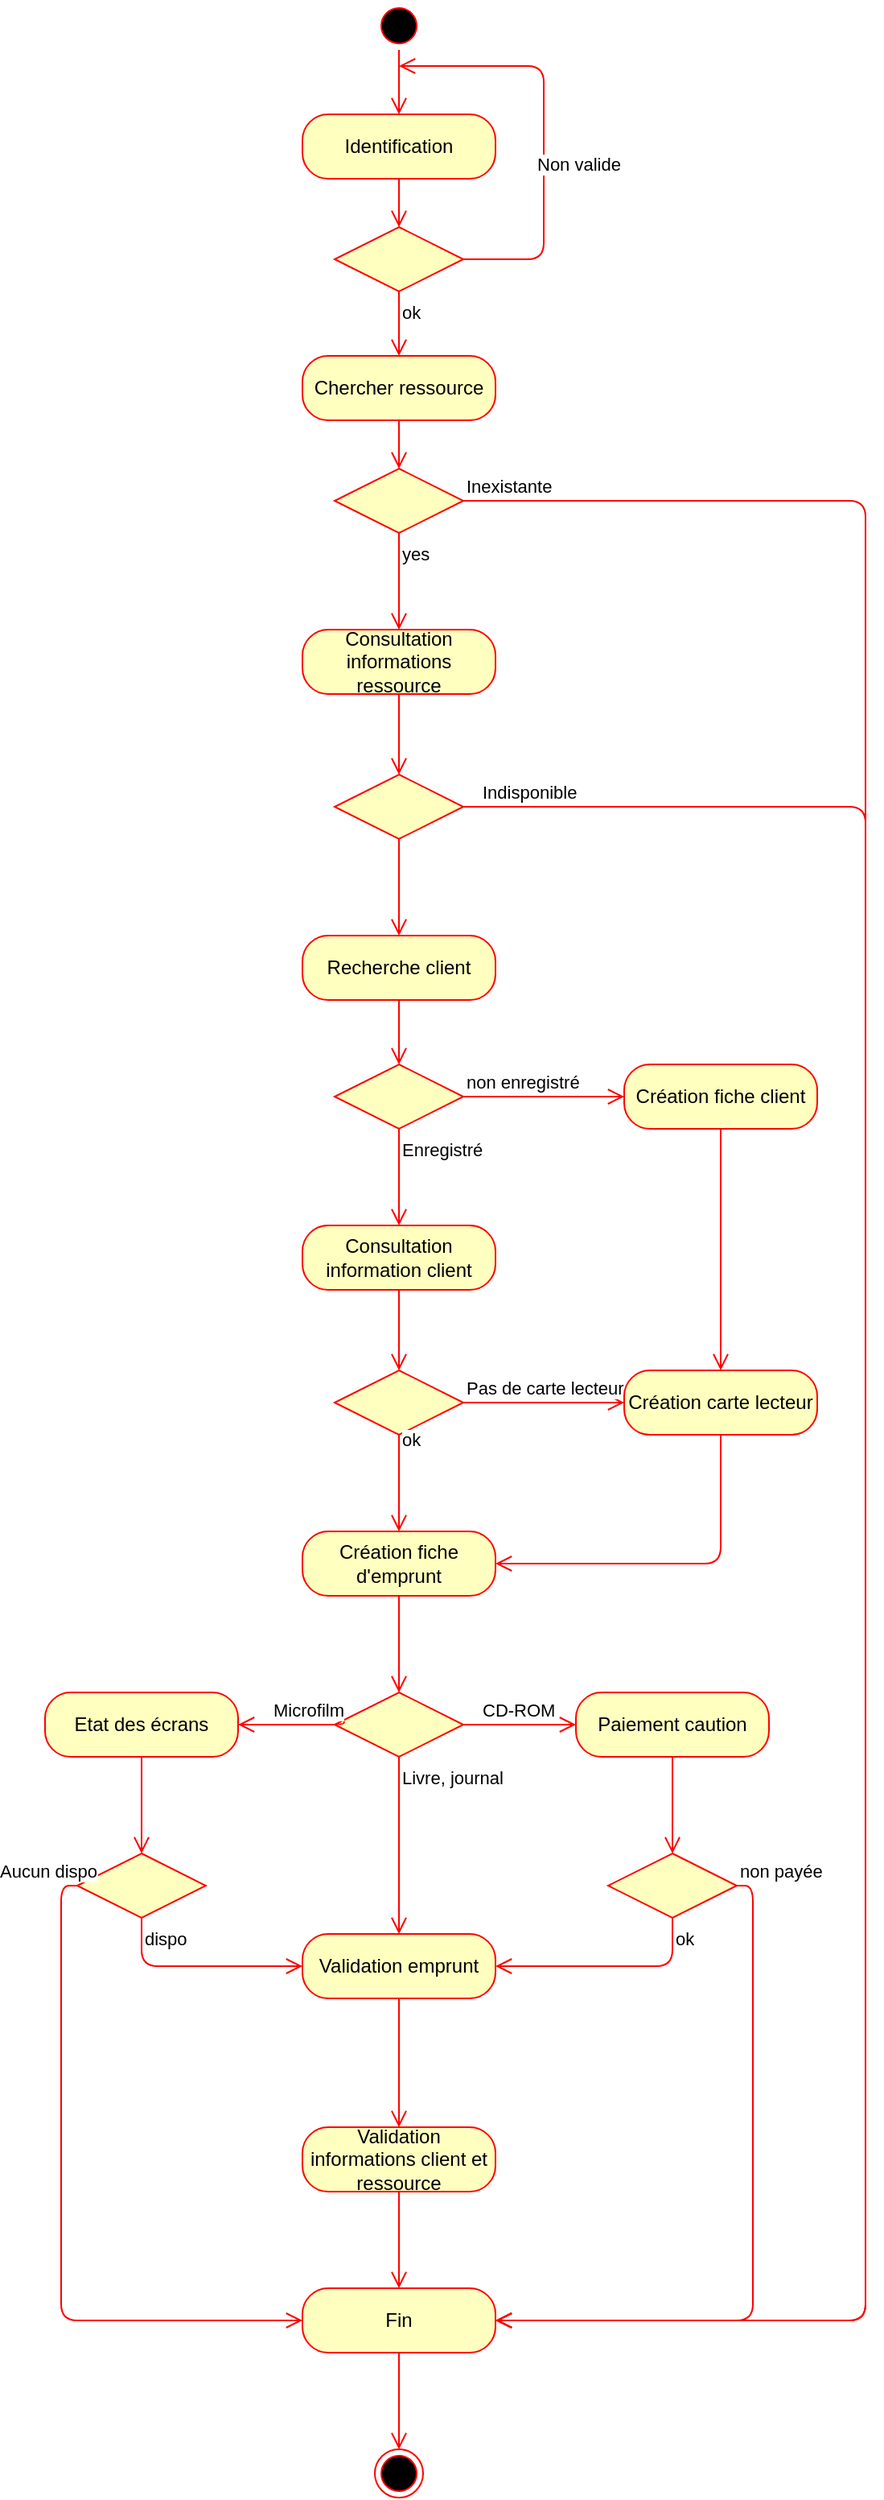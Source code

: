 <mxfile version="13.8.1" type="device"><diagram id="CRyKt_bMqaujrQZ0BA6W" name="Page-1"><mxGraphModel dx="1422" dy="791" grid="1" gridSize="10" guides="1" tooltips="1" connect="1" arrows="1" fold="1" page="1" pageScale="1" pageWidth="3300" pageHeight="4681" math="0" shadow="0"><root><mxCell id="0"/><mxCell id="1" parent="0"/><mxCell id="RMxKHB5TeoN8yG4LG1-b-1" value="" style="ellipse;html=1;shape=startState;fillColor=#000000;strokeColor=#ff0000;" parent="1" vertex="1"><mxGeometry x="395" y="40" width="30" height="30" as="geometry"/></mxCell><mxCell id="RMxKHB5TeoN8yG4LG1-b-2" value="" style="edgeStyle=orthogonalEdgeStyle;html=1;verticalAlign=bottom;endArrow=open;endSize=8;strokeColor=#ff0000;entryX=0.5;entryY=0;entryDx=0;entryDy=0;" parent="1" source="RMxKHB5TeoN8yG4LG1-b-1" target="RMxKHB5TeoN8yG4LG1-b-4" edge="1"><mxGeometry relative="1" as="geometry"><mxPoint x="414" y="120" as="targetPoint"/><Array as="points"><mxPoint x="410" y="80"/><mxPoint x="410" y="80"/></Array></mxGeometry></mxCell><mxCell id="RMxKHB5TeoN8yG4LG1-b-4" value="Identification" style="rounded=1;whiteSpace=wrap;html=1;arcSize=40;fontColor=#000000;fillColor=#ffffc0;strokeColor=#ff0000;" parent="1" vertex="1"><mxGeometry x="350" y="110" width="120" height="40" as="geometry"/></mxCell><mxCell id="RMxKHB5TeoN8yG4LG1-b-5" value="" style="edgeStyle=orthogonalEdgeStyle;html=1;verticalAlign=bottom;endArrow=open;endSize=8;strokeColor=#ff0000;entryX=0.5;entryY=0;entryDx=0;entryDy=0;" parent="1" source="RMxKHB5TeoN8yG4LG1-b-4" target="RMxKHB5TeoN8yG4LG1-b-6" edge="1"><mxGeometry relative="1" as="geometry"><mxPoint x="414" y="220" as="targetPoint"/></mxGeometry></mxCell><mxCell id="RMxKHB5TeoN8yG4LG1-b-6" value="" style="rhombus;whiteSpace=wrap;html=1;fillColor=#ffffc0;strokeColor=#ff0000;" parent="1" vertex="1"><mxGeometry x="370" y="180" width="80" height="40" as="geometry"/></mxCell><mxCell id="RMxKHB5TeoN8yG4LG1-b-7" value="Non valide" style="edgeStyle=orthogonalEdgeStyle;html=1;align=left;verticalAlign=bottom;endArrow=open;endSize=8;strokeColor=#ff0000;exitX=1;exitY=0.5;exitDx=0;exitDy=0;" parent="1" source="RMxKHB5TeoN8yG4LG1-b-6" edge="1"><mxGeometry x="-0.666" y="50" relative="1" as="geometry"><mxPoint x="410" y="80" as="targetPoint"/><Array as="points"><mxPoint x="500" y="200"/><mxPoint x="500" y="80"/></Array><mxPoint as="offset"/></mxGeometry></mxCell><mxCell id="RMxKHB5TeoN8yG4LG1-b-8" value="&lt;div&gt;ok&lt;/div&gt;" style="edgeStyle=orthogonalEdgeStyle;html=1;align=left;verticalAlign=top;endArrow=open;endSize=8;strokeColor=#ff0000;entryX=0.5;entryY=0;entryDx=0;entryDy=0;" parent="1" source="RMxKHB5TeoN8yG4LG1-b-6" target="RMxKHB5TeoN8yG4LG1-b-9" edge="1"><mxGeometry x="-1" relative="1" as="geometry"><mxPoint x="410" y="320" as="targetPoint"/></mxGeometry></mxCell><mxCell id="RMxKHB5TeoN8yG4LG1-b-9" value="Chercher ressource" style="rounded=1;whiteSpace=wrap;html=1;arcSize=40;fontColor=#000000;fillColor=#ffffc0;strokeColor=#ff0000;" parent="1" vertex="1"><mxGeometry x="350" y="260" width="120" height="40" as="geometry"/></mxCell><mxCell id="RMxKHB5TeoN8yG4LG1-b-10" value="" style="edgeStyle=orthogonalEdgeStyle;html=1;verticalAlign=bottom;endArrow=open;endSize=8;strokeColor=#ff0000;" parent="1" edge="1"><mxGeometry relative="1" as="geometry"><mxPoint x="410" y="330" as="targetPoint"/><mxPoint x="410" y="300" as="sourcePoint"/><Array as="points"><mxPoint x="410" y="300"/><mxPoint x="410" y="300"/></Array></mxGeometry></mxCell><mxCell id="RMxKHB5TeoN8yG4LG1-b-11" value="" style="rhombus;whiteSpace=wrap;html=1;fillColor=#ffffc0;strokeColor=#ff0000;" parent="1" vertex="1"><mxGeometry x="370" y="330" width="80" height="40" as="geometry"/></mxCell><mxCell id="RMxKHB5TeoN8yG4LG1-b-12" value="Indisponible" style="edgeStyle=orthogonalEdgeStyle;html=1;align=left;verticalAlign=bottom;endArrow=open;endSize=8;strokeColor=#ff0000;entryX=1;entryY=0.5;entryDx=0;entryDy=0;exitX=1;exitY=0.5;exitDx=0;exitDy=0;" parent="1" source="RMxKHB5TeoN8yG4LG1-b-16" target="tOLq403tOCoOJsWl5KS5-31" edge="1"><mxGeometry x="-0.986" relative="1" as="geometry"><mxPoint x="700" y="560" as="targetPoint"/><Array as="points"><mxPoint x="700" y="540"/><mxPoint x="700" y="1480"/></Array><mxPoint as="offset"/></mxGeometry></mxCell><mxCell id="RMxKHB5TeoN8yG4LG1-b-13" value="yes" style="edgeStyle=orthogonalEdgeStyle;html=1;align=left;verticalAlign=top;endArrow=open;endSize=8;strokeColor=#ff0000;entryX=0.5;entryY=0;entryDx=0;entryDy=0;" parent="1" source="RMxKHB5TeoN8yG4LG1-b-11" target="RMxKHB5TeoN8yG4LG1-b-14" edge="1"><mxGeometry x="-1" relative="1" as="geometry"><mxPoint x="410" y="520" as="targetPoint"/></mxGeometry></mxCell><mxCell id="RMxKHB5TeoN8yG4LG1-b-14" value="Consultation informations ressource" style="rounded=1;whiteSpace=wrap;html=1;arcSize=40;fontColor=#000000;fillColor=#ffffc0;strokeColor=#ff0000;" parent="1" vertex="1"><mxGeometry x="350" y="430" width="120" height="40" as="geometry"/></mxCell><mxCell id="RMxKHB5TeoN8yG4LG1-b-15" value="" style="edgeStyle=orthogonalEdgeStyle;html=1;verticalAlign=bottom;endArrow=open;endSize=8;strokeColor=#ff0000;" parent="1" source="RMxKHB5TeoN8yG4LG1-b-16" edge="1"><mxGeometry relative="1" as="geometry"><mxPoint x="410" y="620" as="targetPoint"/></mxGeometry></mxCell><mxCell id="RMxKHB5TeoN8yG4LG1-b-17" value="Inexistante" style="edgeStyle=orthogonalEdgeStyle;html=1;align=left;verticalAlign=bottom;endArrow=open;endSize=8;strokeColor=#ff0000;entryX=1;entryY=0.5;entryDx=0;entryDy=0;" parent="1" target="tOLq403tOCoOJsWl5KS5-31" edge="1"><mxGeometry x="-1" relative="1" as="geometry"><mxPoint x="550" y="640" as="targetPoint"/><mxPoint x="450" y="350" as="sourcePoint"/><Array as="points"><mxPoint x="700" y="350"/><mxPoint x="700" y="1480"/></Array></mxGeometry></mxCell><mxCell id="RMxKHB5TeoN8yG4LG1-b-19" value="Recherche client" style="rounded=1;whiteSpace=wrap;html=1;arcSize=40;fontColor=#000000;fillColor=#ffffc0;strokeColor=#ff0000;" parent="1" vertex="1"><mxGeometry x="350" y="620" width="120" height="40" as="geometry"/></mxCell><mxCell id="RMxKHB5TeoN8yG4LG1-b-20" value="" style="edgeStyle=orthogonalEdgeStyle;html=1;verticalAlign=bottom;endArrow=open;endSize=8;strokeColor=#ff0000;entryX=0.5;entryY=0;entryDx=0;entryDy=0;" parent="1" source="RMxKHB5TeoN8yG4LG1-b-19" target="RMxKHB5TeoN8yG4LG1-b-21" edge="1"><mxGeometry relative="1" as="geometry"><mxPoint x="410" y="820" as="targetPoint"/></mxGeometry></mxCell><mxCell id="RMxKHB5TeoN8yG4LG1-b-21" value="" style="rhombus;whiteSpace=wrap;html=1;fillColor=#ffffc0;strokeColor=#ff0000;" parent="1" vertex="1"><mxGeometry x="370" y="700" width="80" height="40" as="geometry"/></mxCell><mxCell id="RMxKHB5TeoN8yG4LG1-b-22" value="non enregistré" style="edgeStyle=orthogonalEdgeStyle;html=1;align=left;verticalAlign=bottom;endArrow=open;endSize=8;strokeColor=#ff0000;entryX=0;entryY=0.5;entryDx=0;entryDy=0;" parent="1" source="RMxKHB5TeoN8yG4LG1-b-21" target="RMxKHB5TeoN8yG4LG1-b-24" edge="1"><mxGeometry x="-1" relative="1" as="geometry"><mxPoint x="550" y="840" as="targetPoint"/></mxGeometry></mxCell><mxCell id="RMxKHB5TeoN8yG4LG1-b-23" value="Enregistré" style="edgeStyle=orthogonalEdgeStyle;html=1;align=left;verticalAlign=top;endArrow=open;endSize=8;strokeColor=#ff0000;entryX=0.5;entryY=0;entryDx=0;entryDy=0;" parent="1" source="RMxKHB5TeoN8yG4LG1-b-21" target="RMxKHB5TeoN8yG4LG1-b-28" edge="1"><mxGeometry x="-1" relative="1" as="geometry"><mxPoint x="410" y="920" as="targetPoint"/></mxGeometry></mxCell><mxCell id="RMxKHB5TeoN8yG4LG1-b-24" value="Création fiche client" style="rounded=1;whiteSpace=wrap;html=1;arcSize=40;fontColor=#000000;fillColor=#ffffc0;strokeColor=#ff0000;" parent="1" vertex="1"><mxGeometry x="550" y="700" width="120" height="40" as="geometry"/></mxCell><mxCell id="RMxKHB5TeoN8yG4LG1-b-25" value="" style="edgeStyle=orthogonalEdgeStyle;html=1;verticalAlign=bottom;endArrow=open;endSize=8;strokeColor=#ff0000;entryX=0.5;entryY=0;entryDx=0;entryDy=0;" parent="1" source="RMxKHB5TeoN8yG4LG1-b-24" edge="1"><mxGeometry relative="1" as="geometry"><mxPoint x="610" y="890" as="targetPoint"/></mxGeometry></mxCell><mxCell id="RMxKHB5TeoN8yG4LG1-b-28" value="Consultation information client" style="rounded=1;whiteSpace=wrap;html=1;arcSize=40;fontColor=#000000;fillColor=#ffffc0;strokeColor=#ff0000;" parent="1" vertex="1"><mxGeometry x="350" y="800" width="120" height="40" as="geometry"/></mxCell><mxCell id="RMxKHB5TeoN8yG4LG1-b-29" value="" style="edgeStyle=orthogonalEdgeStyle;html=1;verticalAlign=bottom;endArrow=open;endSize=8;strokeColor=#ff0000;entryX=0.5;entryY=0;entryDx=0;entryDy=0;" parent="1" source="RMxKHB5TeoN8yG4LG1-b-28" target="RMxKHB5TeoN8yG4LG1-b-30" edge="1"><mxGeometry relative="1" as="geometry"><mxPoint x="410" y="1020" as="targetPoint"/></mxGeometry></mxCell><mxCell id="RMxKHB5TeoN8yG4LG1-b-30" value="" style="rhombus;whiteSpace=wrap;html=1;fillColor=#ffffc0;strokeColor=#ff0000;" parent="1" vertex="1"><mxGeometry x="370" y="890" width="80" height="40" as="geometry"/></mxCell><mxCell id="RMxKHB5TeoN8yG4LG1-b-31" value="Pas de carte lecteur" style="edgeStyle=orthogonalEdgeStyle;html=1;align=left;verticalAlign=bottom;endArrow=open;endSize=8;strokeColor=#ff0000;entryX=0;entryY=0.5;entryDx=0;entryDy=0;" parent="1" source="RMxKHB5TeoN8yG4LG1-b-30" edge="1"><mxGeometry x="-1" relative="1" as="geometry"><mxPoint x="550" y="910" as="targetPoint"/></mxGeometry></mxCell><mxCell id="RMxKHB5TeoN8yG4LG1-b-32" value="&lt;div&gt;ok&lt;/div&gt;" style="edgeStyle=orthogonalEdgeStyle;html=1;align=left;verticalAlign=top;endArrow=open;endSize=8;strokeColor=#ff0000;" parent="1" source="RMxKHB5TeoN8yG4LG1-b-30" edge="1"><mxGeometry x="-1" y="-10" relative="1" as="geometry"><mxPoint x="410" y="990" as="targetPoint"/><mxPoint x="10" y="-10" as="offset"/></mxGeometry></mxCell><mxCell id="RMxKHB5TeoN8yG4LG1-b-16" value="" style="rhombus;whiteSpace=wrap;html=1;fillColor=#ffffc0;strokeColor=#ff0000;" parent="1" vertex="1"><mxGeometry x="370" y="520" width="80" height="40" as="geometry"/></mxCell><mxCell id="tOLq403tOCoOJsWl5KS5-2" value="" style="edgeStyle=orthogonalEdgeStyle;html=1;verticalAlign=bottom;endArrow=open;endSize=8;strokeColor=#ff0000;" parent="1" source="RMxKHB5TeoN8yG4LG1-b-14" edge="1"><mxGeometry relative="1" as="geometry"><mxPoint x="410" y="520" as="targetPoint"/><mxPoint x="410" y="470" as="sourcePoint"/></mxGeometry></mxCell><mxCell id="tOLq403tOCoOJsWl5KS5-3" value="Création carte lecteur" style="rounded=1;whiteSpace=wrap;html=1;arcSize=40;fontColor=#000000;fillColor=#ffffc0;strokeColor=#ff0000;" parent="1" vertex="1"><mxGeometry x="550" y="890" width="120" height="40" as="geometry"/></mxCell><mxCell id="tOLq403tOCoOJsWl5KS5-4" value="" style="edgeStyle=orthogonalEdgeStyle;html=1;verticalAlign=bottom;endArrow=open;endSize=8;strokeColor=#ff0000;entryX=1;entryY=0.5;entryDx=0;entryDy=0;" parent="1" source="tOLq403tOCoOJsWl5KS5-3" target="tOLq403tOCoOJsWl5KS5-5" edge="1"><mxGeometry relative="1" as="geometry"><mxPoint x="610" y="990" as="targetPoint"/><Array as="points"><mxPoint x="610" y="1010"/></Array></mxGeometry></mxCell><mxCell id="tOLq403tOCoOJsWl5KS5-5" value="Création fiche d'emprunt" style="rounded=1;whiteSpace=wrap;html=1;arcSize=40;fontColor=#000000;fillColor=#ffffc0;strokeColor=#ff0000;" parent="1" vertex="1"><mxGeometry x="350" y="990" width="120" height="40" as="geometry"/></mxCell><mxCell id="tOLq403tOCoOJsWl5KS5-6" value="" style="edgeStyle=orthogonalEdgeStyle;html=1;verticalAlign=bottom;endArrow=open;endSize=8;strokeColor=#ff0000;" parent="1" source="tOLq403tOCoOJsWl5KS5-5" edge="1"><mxGeometry relative="1" as="geometry"><mxPoint x="410" y="1090" as="targetPoint"/></mxGeometry></mxCell><mxCell id="tOLq403tOCoOJsWl5KS5-11" value="" style="rhombus;whiteSpace=wrap;html=1;fillColor=#ffffc0;strokeColor=#ff0000;" parent="1" vertex="1"><mxGeometry x="370" y="1090" width="80" height="40" as="geometry"/></mxCell><mxCell id="tOLq403tOCoOJsWl5KS5-12" value="CD-ROM" style="edgeStyle=orthogonalEdgeStyle;html=1;align=left;verticalAlign=bottom;endArrow=open;endSize=8;strokeColor=#ff0000;" parent="1" source="tOLq403tOCoOJsWl5KS5-11" edge="1"><mxGeometry x="-0.714" relative="1" as="geometry"><mxPoint x="520" y="1110" as="targetPoint"/><mxPoint as="offset"/></mxGeometry></mxCell><mxCell id="tOLq403tOCoOJsWl5KS5-13" value="Livre, journal" style="edgeStyle=orthogonalEdgeStyle;html=1;align=left;verticalAlign=top;endArrow=open;endSize=8;strokeColor=#ff0000;" parent="1" source="tOLq403tOCoOJsWl5KS5-11" edge="1"><mxGeometry x="-1" relative="1" as="geometry"><mxPoint x="410" y="1240" as="targetPoint"/></mxGeometry></mxCell><mxCell id="tOLq403tOCoOJsWl5KS5-14" value="Microfilm" style="edgeStyle=orthogonalEdgeStyle;html=1;align=left;verticalAlign=bottom;endArrow=open;endSize=8;strokeColor=#ff0000;exitX=0.073;exitY=0.442;exitDx=0;exitDy=0;exitPerimeter=0;" parent="1" source="tOLq403tOCoOJsWl5KS5-11" edge="1"><mxGeometry x="0.413" relative="1" as="geometry"><mxPoint x="310" y="1110" as="targetPoint"/><mxPoint x="460" y="1120.0" as="sourcePoint"/><Array as="points"><mxPoint x="376" y="1110"/></Array><mxPoint as="offset"/></mxGeometry></mxCell><mxCell id="tOLq403tOCoOJsWl5KS5-15" value="Paiement caution" style="rounded=1;whiteSpace=wrap;html=1;arcSize=40;fontColor=#000000;fillColor=#ffffc0;strokeColor=#ff0000;" parent="1" vertex="1"><mxGeometry x="520" y="1090" width="120" height="40" as="geometry"/></mxCell><mxCell id="tOLq403tOCoOJsWl5KS5-16" value="" style="edgeStyle=orthogonalEdgeStyle;html=1;verticalAlign=bottom;endArrow=open;endSize=8;strokeColor=#ff0000;" parent="1" source="tOLq403tOCoOJsWl5KS5-15" edge="1"><mxGeometry relative="1" as="geometry"><mxPoint x="580" y="1190" as="targetPoint"/></mxGeometry></mxCell><mxCell id="tOLq403tOCoOJsWl5KS5-17" value="Etat des écrans" style="rounded=1;whiteSpace=wrap;html=1;arcSize=40;fontColor=#000000;fillColor=#ffffc0;strokeColor=#ff0000;" parent="1" vertex="1"><mxGeometry x="190" y="1090" width="120" height="40" as="geometry"/></mxCell><mxCell id="tOLq403tOCoOJsWl5KS5-18" value="" style="edgeStyle=orthogonalEdgeStyle;html=1;verticalAlign=bottom;endArrow=open;endSize=8;strokeColor=#ff0000;" parent="1" source="tOLq403tOCoOJsWl5KS5-17" edge="1"><mxGeometry relative="1" as="geometry"><mxPoint x="250" y="1190" as="targetPoint"/></mxGeometry></mxCell><mxCell id="tOLq403tOCoOJsWl5KS5-19" value="" style="rhombus;whiteSpace=wrap;html=1;fillColor=#ffffc0;strokeColor=#ff0000;" parent="1" vertex="1"><mxGeometry x="210" y="1190" width="80" height="40" as="geometry"/></mxCell><mxCell id="tOLq403tOCoOJsWl5KS5-21" value="dispo" style="edgeStyle=orthogonalEdgeStyle;html=1;align=left;verticalAlign=top;endArrow=open;endSize=8;strokeColor=#ff0000;entryX=0;entryY=0.5;entryDx=0;entryDy=0;" parent="1" source="tOLq403tOCoOJsWl5KS5-19" target="tOLq403tOCoOJsWl5KS5-26" edge="1"><mxGeometry x="-1" relative="1" as="geometry"><mxPoint x="250" y="1290" as="targetPoint"/><Array as="points"><mxPoint x="250" y="1260"/></Array></mxGeometry></mxCell><mxCell id="tOLq403tOCoOJsWl5KS5-22" value="Aucun dispo" style="edgeStyle=orthogonalEdgeStyle;html=1;align=left;verticalAlign=bottom;endArrow=open;endSize=8;strokeColor=#ff0000;exitX=0;exitY=0.5;exitDx=0;exitDy=0;entryX=0;entryY=0.5;entryDx=0;entryDy=0;" parent="1" source="tOLq403tOCoOJsWl5KS5-19" target="tOLq403tOCoOJsWl5KS5-31" edge="1"><mxGeometry x="-0.954" y="-40" relative="1" as="geometry"><mxPoint x="150" y="1210" as="targetPoint"/><mxPoint x="300" y="1220.0" as="sourcePoint"/><mxPoint as="offset"/></mxGeometry></mxCell><mxCell id="tOLq403tOCoOJsWl5KS5-23" value="" style="rhombus;whiteSpace=wrap;html=1;fillColor=#ffffc0;strokeColor=#ff0000;" parent="1" vertex="1"><mxGeometry x="540" y="1190" width="80" height="40" as="geometry"/></mxCell><mxCell id="tOLq403tOCoOJsWl5KS5-24" value="non payée" style="edgeStyle=orthogonalEdgeStyle;html=1;align=left;verticalAlign=bottom;endArrow=open;endSize=8;strokeColor=#ff0000;entryX=1;entryY=0.5;entryDx=0;entryDy=0;exitX=1;exitY=0.5;exitDx=0;exitDy=0;" parent="1" source="tOLq403tOCoOJsWl5KS5-23" target="tOLq403tOCoOJsWl5KS5-31" edge="1"><mxGeometry x="-1" relative="1" as="geometry"><mxPoint x="720" y="1210" as="targetPoint"/></mxGeometry></mxCell><mxCell id="tOLq403tOCoOJsWl5KS5-25" value="ok" style="edgeStyle=orthogonalEdgeStyle;html=1;align=left;verticalAlign=top;endArrow=open;endSize=8;strokeColor=#ff0000;entryX=1;entryY=0.5;entryDx=0;entryDy=0;" parent="1" source="tOLq403tOCoOJsWl5KS5-23" target="tOLq403tOCoOJsWl5KS5-26" edge="1"><mxGeometry x="-1" relative="1" as="geometry"><mxPoint x="580" y="1290" as="targetPoint"/><Array as="points"><mxPoint x="580" y="1260"/></Array></mxGeometry></mxCell><mxCell id="tOLq403tOCoOJsWl5KS5-26" value="Validation emprunt" style="rounded=1;whiteSpace=wrap;html=1;arcSize=40;fontColor=#000000;fillColor=#ffffc0;strokeColor=#ff0000;" parent="1" vertex="1"><mxGeometry x="350" y="1240" width="120" height="40" as="geometry"/></mxCell><mxCell id="tOLq403tOCoOJsWl5KS5-27" value="" style="edgeStyle=orthogonalEdgeStyle;html=1;verticalAlign=bottom;endArrow=open;endSize=8;strokeColor=#ff0000;" parent="1" source="tOLq403tOCoOJsWl5KS5-26" edge="1"><mxGeometry relative="1" as="geometry"><mxPoint x="410" y="1360" as="targetPoint"/></mxGeometry></mxCell><mxCell id="tOLq403tOCoOJsWl5KS5-28" value="Validation informations client et ressource" style="rounded=1;whiteSpace=wrap;html=1;arcSize=40;fontColor=#000000;fillColor=#ffffc0;strokeColor=#ff0000;" parent="1" vertex="1"><mxGeometry x="350" y="1360" width="120" height="40" as="geometry"/></mxCell><mxCell id="tOLq403tOCoOJsWl5KS5-29" value="" style="edgeStyle=orthogonalEdgeStyle;html=1;verticalAlign=bottom;endArrow=open;endSize=8;strokeColor=#ff0000;" parent="1" source="tOLq403tOCoOJsWl5KS5-28" edge="1"><mxGeometry relative="1" as="geometry"><mxPoint x="410" y="1460" as="targetPoint"/></mxGeometry></mxCell><mxCell id="tOLq403tOCoOJsWl5KS5-30" value="" style="ellipse;html=1;shape=endState;fillColor=#000000;strokeColor=#ff0000;" parent="1" vertex="1"><mxGeometry x="395" y="1560" width="30" height="30" as="geometry"/></mxCell><mxCell id="tOLq403tOCoOJsWl5KS5-31" value="Fin" style="rounded=1;whiteSpace=wrap;html=1;arcSize=40;fontColor=#000000;fillColor=#ffffc0;strokeColor=#ff0000;" parent="1" vertex="1"><mxGeometry x="350" y="1460" width="120" height="40" as="geometry"/></mxCell><mxCell id="tOLq403tOCoOJsWl5KS5-32" value="" style="edgeStyle=orthogonalEdgeStyle;html=1;verticalAlign=bottom;endArrow=open;endSize=8;strokeColor=#ff0000;" parent="1" source="tOLq403tOCoOJsWl5KS5-31" edge="1"><mxGeometry relative="1" as="geometry"><mxPoint x="410" y="1560" as="targetPoint"/></mxGeometry></mxCell></root></mxGraphModel></diagram></mxfile>